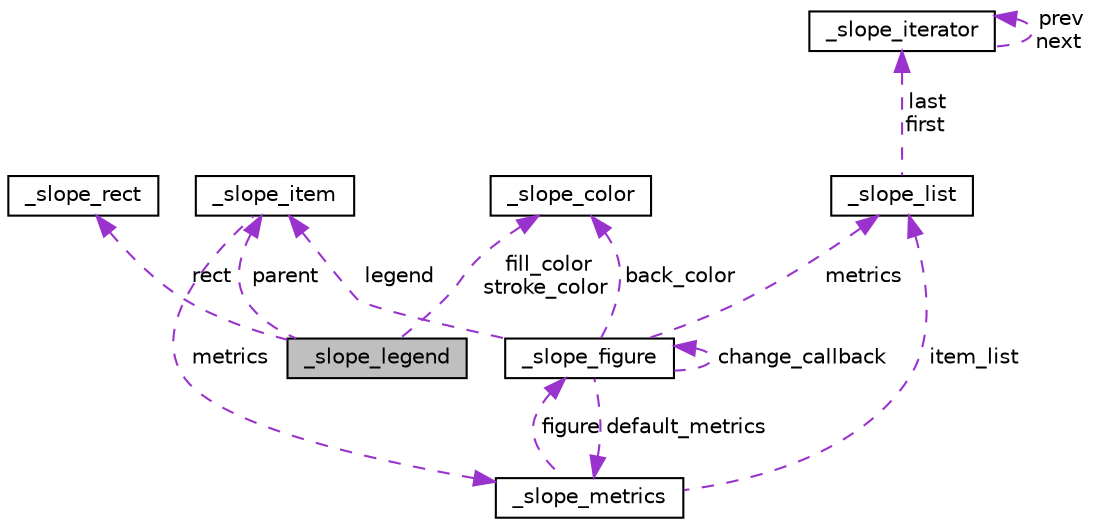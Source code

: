 digraph "_slope_legend"
{
  edge [fontname="Helvetica",fontsize="10",labelfontname="Helvetica",labelfontsize="10"];
  node [fontname="Helvetica",fontsize="10",shape=record];
  Node1 [label="_slope_legend",height=0.2,width=0.4,color="black", fillcolor="grey75", style="filled", fontcolor="black"];
  Node2 -> Node1 [dir="back",color="darkorchid3",fontsize="10",style="dashed",label=" rect" ,fontname="Helvetica"];
  Node2 [label="_slope_rect",height=0.2,width=0.4,color="black", fillcolor="white", style="filled",URL="$struct__slope__rect.html"];
  Node3 -> Node1 [dir="back",color="darkorchid3",fontsize="10",style="dashed",label=" parent" ,fontname="Helvetica"];
  Node3 [label="_slope_item",height=0.2,width=0.4,color="black", fillcolor="white", style="filled",URL="$struct__slope__item.html"];
  Node4 -> Node3 [dir="back",color="darkorchid3",fontsize="10",style="dashed",label=" metrics" ,fontname="Helvetica"];
  Node4 [label="_slope_metrics",height=0.2,width=0.4,color="black", fillcolor="white", style="filled",URL="$struct__slope__metrics.html"];
  Node5 -> Node4 [dir="back",color="darkorchid3",fontsize="10",style="dashed",label=" item_list" ,fontname="Helvetica"];
  Node5 [label="_slope_list",height=0.2,width=0.4,color="black", fillcolor="white", style="filled",URL="$struct__slope__list.html"];
  Node6 -> Node5 [dir="back",color="darkorchid3",fontsize="10",style="dashed",label=" last\nfirst" ,fontname="Helvetica"];
  Node6 [label="_slope_iterator",height=0.2,width=0.4,color="black", fillcolor="white", style="filled",URL="$struct__slope__iterator.html"];
  Node6 -> Node6 [dir="back",color="darkorchid3",fontsize="10",style="dashed",label=" prev\nnext" ,fontname="Helvetica"];
  Node7 -> Node4 [dir="back",color="darkorchid3",fontsize="10",style="dashed",label=" figure" ,fontname="Helvetica"];
  Node7 [label="_slope_figure",height=0.2,width=0.4,color="black", fillcolor="white", style="filled",URL="$struct__slope__figure.html"];
  Node5 -> Node7 [dir="back",color="darkorchid3",fontsize="10",style="dashed",label=" metrics" ,fontname="Helvetica"];
  Node4 -> Node7 [dir="back",color="darkorchid3",fontsize="10",style="dashed",label=" default_metrics" ,fontname="Helvetica"];
  Node7 -> Node7 [dir="back",color="darkorchid3",fontsize="10",style="dashed",label=" change_callback" ,fontname="Helvetica"];
  Node3 -> Node7 [dir="back",color="darkorchid3",fontsize="10",style="dashed",label=" legend" ,fontname="Helvetica"];
  Node8 -> Node7 [dir="back",color="darkorchid3",fontsize="10",style="dashed",label=" back_color" ,fontname="Helvetica"];
  Node8 [label="_slope_color",height=0.2,width=0.4,color="black", fillcolor="white", style="filled",URL="$struct__slope__color.html"];
  Node8 -> Node1 [dir="back",color="darkorchid3",fontsize="10",style="dashed",label=" fill_color\nstroke_color" ,fontname="Helvetica"];
}
